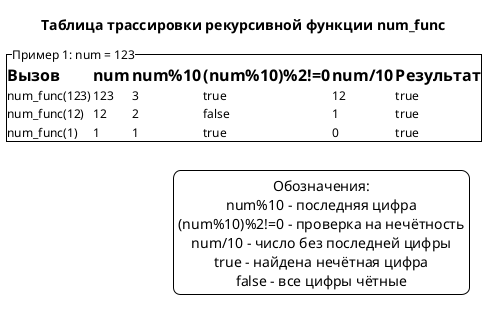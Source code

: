 @startuml
title Таблица трассировки рекурсивной функции num_func
skinparam backgroundColor white
skinparam {
    defaultFontSize 12
    defaultTextAlignment center
}

salt
{
    {^"Пример 1: num = 123"
    |= Вызов |= num |= num%10 |= (num%10)%2!=0 |= num/10 |= Результат
    | num_func(123) | 123 | 3 | true | 12 | true
    | num_func(12) | 12 | 2 | false | 1 | true
    | num_func(1) | 1 | 1 | true | 0 | true
    }
}

salt
{
    {^"Пример 2: num = 82"
    |= Вызов |= num |= num%10 |= (num%10)%2!=0 |= num/10 |= Результат
    | num_func(82) | 82 | 2 | false | 8 | false
    | num_func(8) | 8 | 8 | false | 0 | false
    | num_func(0) | 0 | - | - | - | false
    }
}

legend right
    Обозначения:
    num%10 - последняя цифра
    (num%10)%2!=0 - проверка на нечётность
    num/10 - число без последней цифры
    true - найдена нечётная цифра
    false - все цифры чётные
end legend

@enduml
